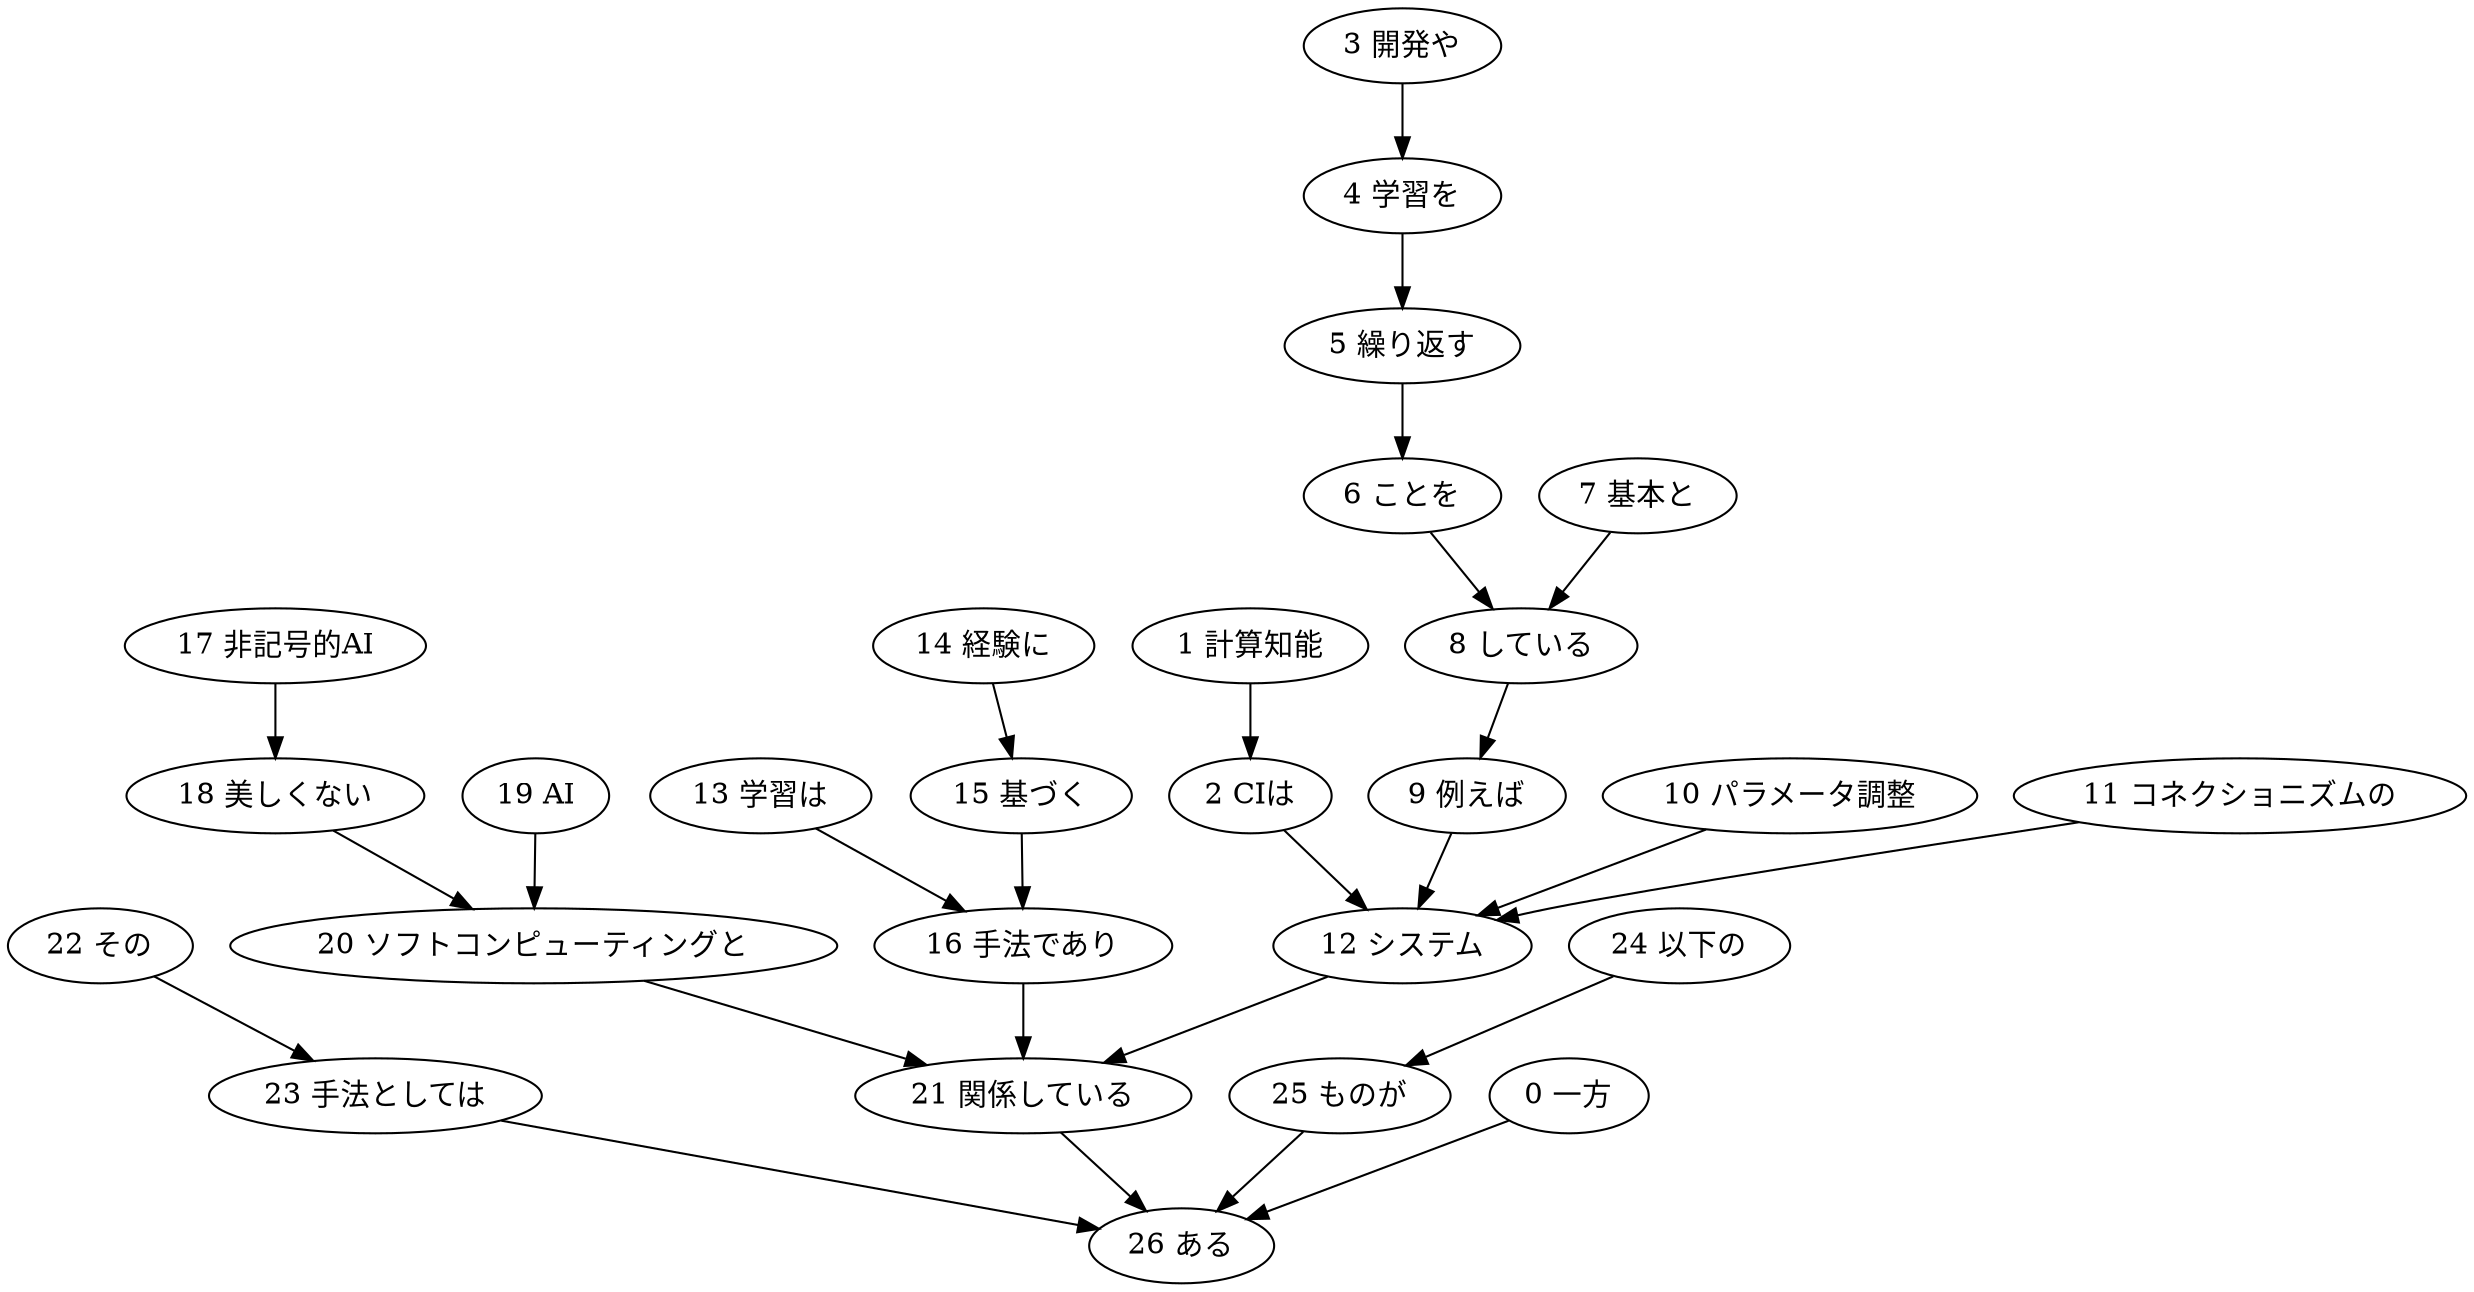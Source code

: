 digraph {
	"1 計算知能"
	"2 CIは"
	"1 計算知能" -> "2 CIは"
	"3 開発や"
	"4 学習を"
	"3 開発や" -> "4 学習を"
	"4 学習を"
	"5 繰り返す"
	"4 学習を" -> "5 繰り返す"
	"5 繰り返す"
	"6 ことを"
	"5 繰り返す" -> "6 ことを"
	"6 ことを"
	"8 している"
	"6 ことを" -> "8 している"
	"7 基本と"
	"8 している"
	"7 基本と" -> "8 している"
	"8 している"
	"9 例えば"
	"8 している" -> "9 例えば"
	"2 CIは"
	"12 システム"
	"2 CIは" -> "12 システム"
	"9 例えば"
	"12 システム"
	"9 例えば" -> "12 システム"
	"10 パラメータ調整"
	"12 システム"
	"10 パラメータ調整" -> "12 システム"
	"11 コネクショニズムの"
	"12 システム"
	"11 コネクショニズムの" -> "12 システム"
	"14 経験に"
	"15 基づく"
	"14 経験に" -> "15 基づく"
	"13 学習は"
	"16 手法であり"
	"13 学習は" -> "16 手法であり"
	"15 基づく"
	"16 手法であり"
	"15 基づく" -> "16 手法であり"
	"17 非記号的AI"
	"18 美しくない"
	"17 非記号的AI" -> "18 美しくない"
	"18 美しくない"
	"20 ソフトコンピューティングと"
	"18 美しくない" -> "20 ソフトコンピューティングと"
	"19 AI"
	"20 ソフトコンピューティングと"
	"19 AI" -> "20 ソフトコンピューティングと"
	"12 システム"
	"21 関係している"
	"12 システム" -> "21 関係している"
	"16 手法であり"
	"21 関係している"
	"16 手法であり" -> "21 関係している"
	"20 ソフトコンピューティングと"
	"21 関係している"
	"20 ソフトコンピューティングと" -> "21 関係している"
	"22 その"
	"23 手法としては"
	"22 その" -> "23 手法としては"
	"24 以下の"
	"25 ものが"
	"24 以下の" -> "25 ものが"
	"0 一方"
	"26 ある"
	"0 一方" -> "26 ある"
	"21 関係している"
	"26 ある"
	"21 関係している" -> "26 ある"
	"23 手法としては"
	"26 ある"
	"23 手法としては" -> "26 ある"
	"25 ものが"
	"26 ある"
	"25 ものが" -> "26 ある"
}
